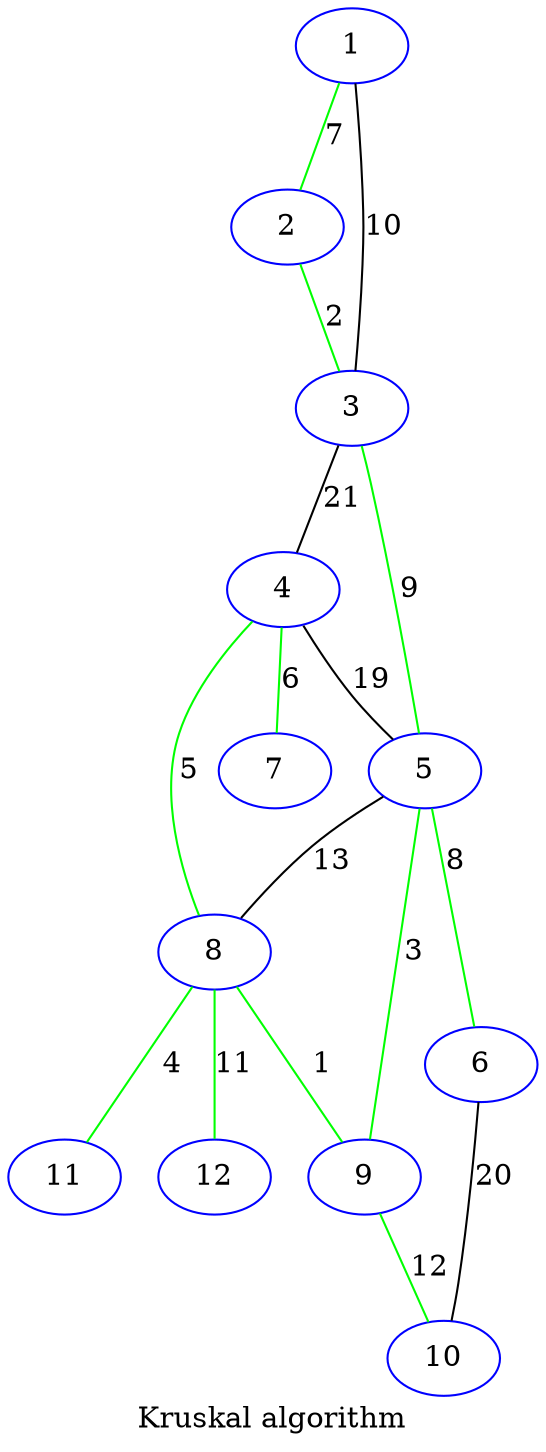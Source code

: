 graph {
label="Kruskal algorithm"
11 [color=blue]
6 [color=blue]
10 [color=blue]
5 [color=blue]
8 [color=blue]
7 [color=blue]
2 [color=blue]
1 [color=blue]
4 [color=blue]
3 [color=blue]
12 [color=blue]
9 [color=blue]
1--2[label="7",color=green]
1--3[label="10"]
2--3[label="2",color=green]
3--4[label="21"]
3--5[label="9",color=green]
4--5[label="19"]
4--7[label="6",color=green]
4--8[label="5",color=green]
5--6[label="8",color=green]
5--9[label="3",color=green]
5--8[label="13"]
6--10[label="20"]
8--9[label="1",color=green]
8--11[label="4",color=green]
8--12[label="11",color=green]
9--10[label="12",color=green]
}